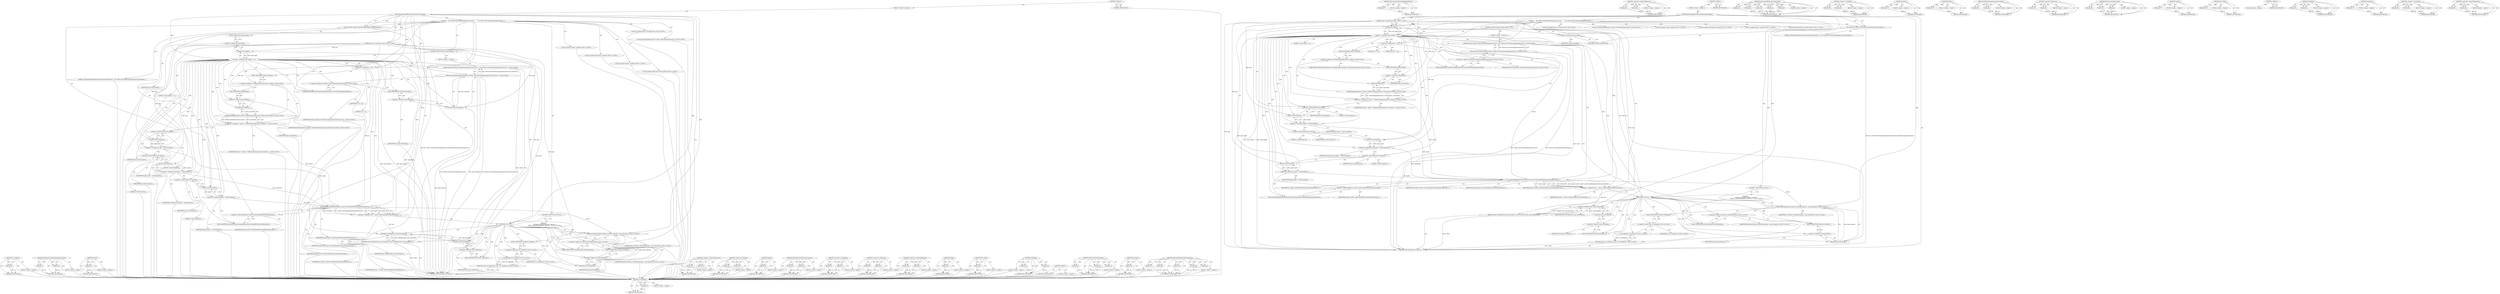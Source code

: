 digraph "getFramebufferAttachmentParameter" {
vulnerable_196 [label=<(METHOD,v8.Undefined)>];
vulnerable_197 [label=<(PARAM,p1)>];
vulnerable_198 [label=<(BLOCK,&lt;empty&gt;,&lt;empty&gt;)>];
vulnerable_199 [label=<(METHOD_RETURN,ANY)>];
vulnerable_146 [label=<(METHOD,V8Proxy.throwNotEnoughArgumentsError)>];
vulnerable_147 [label=<(PARAM,p1)>];
vulnerable_148 [label=<(BLOCK,&lt;empty&gt;,&lt;empty&gt;)>];
vulnerable_149 [label=<(METHOD_RETURN,ANY)>];
vulnerable_168 [label=<(METHOD,&lt;operator&gt;.indirectIndexAccess)>];
vulnerable_169 [label=<(PARAM,p1)>];
vulnerable_170 [label=<(PARAM,p2)>];
vulnerable_171 [label=<(BLOCK,&lt;empty&gt;,&lt;empty&gt;)>];
vulnerable_172 [label=<(METHOD_RETURN,ANY)>];
vulnerable_6 [label=<(METHOD,&lt;global&gt;)<SUB>1</SUB>>];
vulnerable_7 [label=<(BLOCK,&lt;empty&gt;,&lt;empty&gt;)<SUB>1</SUB>>];
vulnerable_8 [label=<(METHOD,getFramebufferAttachmentParameterCallback)<SUB>1</SUB>>];
vulnerable_9 [label="<(PARAM,const v8::Arguments&amp; args)<SUB>1</SUB>>"];
vulnerable_10 [label=<(BLOCK,{
     INC_STATS(&quot;DOM.WebGLRenderingContext.get...,{
     INC_STATS(&quot;DOM.WebGLRenderingContext.get...)<SUB>2</SUB>>];
vulnerable_11 [label=<(INC_STATS,INC_STATS(&quot;DOM.WebGLRenderingContext.getFramebu...)<SUB>3</SUB>>];
vulnerable_12 [label=<(LITERAL,&quot;DOM.WebGLRenderingContext.getFramebufferAttach...,INC_STATS(&quot;DOM.WebGLRenderingContext.getFramebu...)<SUB>3</SUB>>];
vulnerable_13 [label=<(CONTROL_STRUCTURE,IF,if (args.Length() != 3))<SUB>5</SUB>>];
vulnerable_14 [label=<(&lt;operator&gt;.notEquals,args.Length() != 3)<SUB>5</SUB>>];
vulnerable_15 [label=<(Length,args.Length())<SUB>5</SUB>>];
vulnerable_16 [label=<(&lt;operator&gt;.fieldAccess,args.Length)<SUB>5</SUB>>];
vulnerable_17 [label=<(IDENTIFIER,args,args.Length())<SUB>5</SUB>>];
vulnerable_18 [label=<(FIELD_IDENTIFIER,Length,Length)<SUB>5</SUB>>];
vulnerable_19 [label=<(LITERAL,3,args.Length() != 3)<SUB>5</SUB>>];
vulnerable_20 [label=<(BLOCK,&lt;empty&gt;,&lt;empty&gt;)<SUB>6</SUB>>];
vulnerable_21 [label="<(RETURN,return V8Proxy::throwNotEnoughArgumentsError();,return V8Proxy::throwNotEnoughArgumentsError();)<SUB>6</SUB>>"];
vulnerable_22 [label="<(V8Proxy.throwNotEnoughArgumentsError,V8Proxy::throwNotEnoughArgumentsError())<SUB>6</SUB>>"];
vulnerable_23 [label="<(&lt;operator&gt;.fieldAccess,V8Proxy::throwNotEnoughArgumentsError)<SUB>6</SUB>>"];
vulnerable_24 [label="<(IDENTIFIER,V8Proxy,V8Proxy::throwNotEnoughArgumentsError())<SUB>6</SUB>>"];
vulnerable_25 [label=<(FIELD_IDENTIFIER,throwNotEnoughArgumentsError,throwNotEnoughArgumentsError)<SUB>6</SUB>>];
vulnerable_26 [label="<(LOCAL,ExceptionCode ec: ExceptionCode)<SUB>8</SUB>>"];
vulnerable_27 [label=<(&lt;operator&gt;.assignment,ec = 0)<SUB>8</SUB>>];
vulnerable_28 [label=<(IDENTIFIER,ec,ec = 0)<SUB>8</SUB>>];
vulnerable_29 [label=<(LITERAL,0,ec = 0)<SUB>8</SUB>>];
vulnerable_30 [label="<(LOCAL,WebGLRenderingContext* context: WebGLRenderingContext*)<SUB>9</SUB>>"];
vulnerable_31 [label="<(&lt;operator&gt;.assignment,* context = V8WebGLRenderingContext::toNative(a...)<SUB>9</SUB>>"];
vulnerable_32 [label="<(IDENTIFIER,context,* context = V8WebGLRenderingContext::toNative(a...)<SUB>9</SUB>>"];
vulnerable_33 [label="<(V8WebGLRenderingContext.toNative,V8WebGLRenderingContext::toNative(args.Holder()))<SUB>9</SUB>>"];
vulnerable_34 [label="<(&lt;operator&gt;.fieldAccess,V8WebGLRenderingContext::toNative)<SUB>9</SUB>>"];
vulnerable_35 [label="<(IDENTIFIER,V8WebGLRenderingContext,V8WebGLRenderingContext::toNative(args.Holder()))<SUB>9</SUB>>"];
vulnerable_36 [label=<(FIELD_IDENTIFIER,toNative,toNative)<SUB>9</SUB>>];
vulnerable_37 [label=<(Holder,args.Holder())<SUB>9</SUB>>];
vulnerable_38 [label=<(&lt;operator&gt;.fieldAccess,args.Holder)<SUB>9</SUB>>];
vulnerable_39 [label=<(IDENTIFIER,args,args.Holder())<SUB>9</SUB>>];
vulnerable_40 [label=<(FIELD_IDENTIFIER,Holder,Holder)<SUB>9</SUB>>];
vulnerable_41 [label="<(LOCAL,unsigned target: unsigned)<SUB>10</SUB>>"];
vulnerable_42 [label=<(&lt;operator&gt;.assignment,target = toInt32(args[0]))<SUB>10</SUB>>];
vulnerable_43 [label=<(IDENTIFIER,target,target = toInt32(args[0]))<SUB>10</SUB>>];
vulnerable_44 [label=<(toInt32,toInt32(args[0]))<SUB>10</SUB>>];
vulnerable_45 [label=<(&lt;operator&gt;.indirectIndexAccess,args[0])<SUB>10</SUB>>];
vulnerable_46 [label=<(IDENTIFIER,args,toInt32(args[0]))<SUB>10</SUB>>];
vulnerable_47 [label=<(LITERAL,0,toInt32(args[0]))<SUB>10</SUB>>];
vulnerable_48 [label="<(LOCAL,unsigned attachment: unsigned)<SUB>11</SUB>>"];
vulnerable_49 [label=<(&lt;operator&gt;.assignment,attachment = toInt32(args[1]))<SUB>11</SUB>>];
vulnerable_50 [label=<(IDENTIFIER,attachment,attachment = toInt32(args[1]))<SUB>11</SUB>>];
vulnerable_51 [label=<(toInt32,toInt32(args[1]))<SUB>11</SUB>>];
vulnerable_52 [label=<(&lt;operator&gt;.indirectIndexAccess,args[1])<SUB>11</SUB>>];
vulnerable_53 [label=<(IDENTIFIER,args,toInt32(args[1]))<SUB>11</SUB>>];
vulnerable_54 [label=<(LITERAL,1,toInt32(args[1]))<SUB>11</SUB>>];
vulnerable_55 [label="<(LOCAL,unsigned pname: unsigned)<SUB>12</SUB>>"];
vulnerable_56 [label=<(&lt;operator&gt;.assignment,pname = toInt32(args[2]))<SUB>12</SUB>>];
vulnerable_57 [label=<(IDENTIFIER,pname,pname = toInt32(args[2]))<SUB>12</SUB>>];
vulnerable_58 [label=<(toInt32,toInt32(args[2]))<SUB>12</SUB>>];
vulnerable_59 [label=<(&lt;operator&gt;.indirectIndexAccess,args[2])<SUB>12</SUB>>];
vulnerable_60 [label=<(IDENTIFIER,args,toInt32(args[2]))<SUB>12</SUB>>];
vulnerable_61 [label=<(LITERAL,2,toInt32(args[2]))<SUB>12</SUB>>];
vulnerable_62 [label="<(LOCAL,WebGLGetInfo info: WebGLGetInfo)<SUB>13</SUB>>"];
vulnerable_63 [label=<(&lt;operator&gt;.assignment,info = context-&gt;getFramebufferAttachmentParamet...)<SUB>13</SUB>>];
vulnerable_64 [label=<(IDENTIFIER,info,info = context-&gt;getFramebufferAttachmentParamet...)<SUB>13</SUB>>];
vulnerable_65 [label=<(getFramebufferAttachmentParameter,context-&gt;getFramebufferAttachmentParameter(targ...)<SUB>13</SUB>>];
vulnerable_66 [label=<(&lt;operator&gt;.indirectFieldAccess,context-&gt;getFramebufferAttachmentParameter)<SUB>13</SUB>>];
vulnerable_67 [label=<(IDENTIFIER,context,context-&gt;getFramebufferAttachmentParameter(targ...)<SUB>13</SUB>>];
vulnerable_68 [label=<(FIELD_IDENTIFIER,getFramebufferAttachmentParameter,getFramebufferAttachmentParameter)<SUB>13</SUB>>];
vulnerable_69 [label=<(IDENTIFIER,target,context-&gt;getFramebufferAttachmentParameter(targ...)<SUB>13</SUB>>];
vulnerable_70 [label=<(IDENTIFIER,attachment,context-&gt;getFramebufferAttachmentParameter(targ...)<SUB>13</SUB>>];
vulnerable_71 [label=<(IDENTIFIER,pname,context-&gt;getFramebufferAttachmentParameter(targ...)<SUB>13</SUB>>];
vulnerable_72 [label=<(IDENTIFIER,ec,context-&gt;getFramebufferAttachmentParameter(targ...)<SUB>13</SUB>>];
vulnerable_73 [label=<(CONTROL_STRUCTURE,IF,if (ec))<SUB>14</SUB>>];
vulnerable_74 [label=<(IDENTIFIER,ec,if (ec))<SUB>14</SUB>>];
vulnerable_75 [label="<(BLOCK,{
        V8Proxy::setDOMException(ec, args.Get...,{
        V8Proxy::setDOMException(ec, args.Get...)<SUB>14</SUB>>"];
vulnerable_76 [label="<(V8Proxy.setDOMException,V8Proxy::setDOMException(ec, args.GetIsolate()))<SUB>15</SUB>>"];
vulnerable_77 [label="<(&lt;operator&gt;.fieldAccess,V8Proxy::setDOMException)<SUB>15</SUB>>"];
vulnerable_78 [label="<(IDENTIFIER,V8Proxy,V8Proxy::setDOMException(ec, args.GetIsolate()))<SUB>15</SUB>>"];
vulnerable_79 [label=<(FIELD_IDENTIFIER,setDOMException,setDOMException)<SUB>15</SUB>>];
vulnerable_80 [label="<(IDENTIFIER,ec,V8Proxy::setDOMException(ec, args.GetIsolate()))<SUB>15</SUB>>"];
vulnerable_81 [label=<(GetIsolate,args.GetIsolate())<SUB>15</SUB>>];
vulnerable_82 [label=<(&lt;operator&gt;.fieldAccess,args.GetIsolate)<SUB>15</SUB>>];
vulnerable_83 [label=<(IDENTIFIER,args,args.GetIsolate())<SUB>15</SUB>>];
vulnerable_84 [label=<(FIELD_IDENTIFIER,GetIsolate,GetIsolate)<SUB>15</SUB>>];
vulnerable_85 [label="<(RETURN,return v8::Undefined();,return v8::Undefined();)<SUB>16</SUB>>"];
vulnerable_86 [label="<(v8.Undefined,v8::Undefined())<SUB>16</SUB>>"];
vulnerable_87 [label="<(&lt;operator&gt;.fieldAccess,v8::Undefined)<SUB>16</SUB>>"];
vulnerable_88 [label="<(IDENTIFIER,v8,v8::Undefined())<SUB>16</SUB>>"];
vulnerable_89 [label=<(FIELD_IDENTIFIER,Undefined,Undefined)<SUB>16</SUB>>];
vulnerable_90 [label=<(RETURN,return toV8Object(info, args.GetIsolate());,return toV8Object(info, args.GetIsolate());)<SUB>18</SUB>>];
vulnerable_91 [label=<(toV8Object,toV8Object(info, args.GetIsolate()))<SUB>18</SUB>>];
vulnerable_92 [label=<(IDENTIFIER,info,toV8Object(info, args.GetIsolate()))<SUB>18</SUB>>];
vulnerable_93 [label=<(GetIsolate,args.GetIsolate())<SUB>18</SUB>>];
vulnerable_94 [label=<(&lt;operator&gt;.fieldAccess,args.GetIsolate)<SUB>18</SUB>>];
vulnerable_95 [label=<(IDENTIFIER,args,args.GetIsolate())<SUB>18</SUB>>];
vulnerable_96 [label=<(FIELD_IDENTIFIER,GetIsolate,GetIsolate)<SUB>18</SUB>>];
vulnerable_97 [label=<(METHOD_RETURN,Handle&lt;v8.Value&gt;)<SUB>1</SUB>>];
vulnerable_99 [label=<(METHOD_RETURN,ANY)<SUB>1</SUB>>];
vulnerable_173 [label=<(METHOD,getFramebufferAttachmentParameter)>];
vulnerable_174 [label=<(PARAM,p1)>];
vulnerable_175 [label=<(PARAM,p2)>];
vulnerable_176 [label=<(PARAM,p3)>];
vulnerable_177 [label=<(PARAM,p4)>];
vulnerable_178 [label=<(PARAM,p5)>];
vulnerable_179 [label=<(BLOCK,&lt;empty&gt;,&lt;empty&gt;)>];
vulnerable_180 [label=<(METHOD_RETURN,ANY)>];
vulnerable_132 [label=<(METHOD,&lt;operator&gt;.notEquals)>];
vulnerable_133 [label=<(PARAM,p1)>];
vulnerable_134 [label=<(PARAM,p2)>];
vulnerable_135 [label=<(BLOCK,&lt;empty&gt;,&lt;empty&gt;)>];
vulnerable_136 [label=<(METHOD_RETURN,ANY)>];
vulnerable_164 [label=<(METHOD,toInt32)>];
vulnerable_165 [label=<(PARAM,p1)>];
vulnerable_166 [label=<(BLOCK,&lt;empty&gt;,&lt;empty&gt;)>];
vulnerable_167 [label=<(METHOD_RETURN,ANY)>];
vulnerable_160 [label=<(METHOD,Holder)>];
vulnerable_161 [label=<(PARAM,p1)>];
vulnerable_162 [label=<(BLOCK,&lt;empty&gt;,&lt;empty&gt;)>];
vulnerable_163 [label=<(METHOD_RETURN,ANY)>];
vulnerable_155 [label=<(METHOD,V8WebGLRenderingContext.toNative)>];
vulnerable_156 [label=<(PARAM,p1)>];
vulnerable_157 [label=<(PARAM,p2)>];
vulnerable_158 [label=<(BLOCK,&lt;empty&gt;,&lt;empty&gt;)>];
vulnerable_159 [label=<(METHOD_RETURN,ANY)>];
vulnerable_141 [label=<(METHOD,&lt;operator&gt;.fieldAccess)>];
vulnerable_142 [label=<(PARAM,p1)>];
vulnerable_143 [label=<(PARAM,p2)>];
vulnerable_144 [label=<(BLOCK,&lt;empty&gt;,&lt;empty&gt;)>];
vulnerable_145 [label=<(METHOD_RETURN,ANY)>];
vulnerable_186 [label=<(METHOD,V8Proxy.setDOMException)>];
vulnerable_187 [label=<(PARAM,p1)>];
vulnerable_188 [label=<(PARAM,p2)>];
vulnerable_189 [label=<(PARAM,p3)>];
vulnerable_190 [label=<(BLOCK,&lt;empty&gt;,&lt;empty&gt;)>];
vulnerable_191 [label=<(METHOD_RETURN,ANY)>];
vulnerable_137 [label=<(METHOD,Length)>];
vulnerable_138 [label=<(PARAM,p1)>];
vulnerable_139 [label=<(BLOCK,&lt;empty&gt;,&lt;empty&gt;)>];
vulnerable_140 [label=<(METHOD_RETURN,ANY)>];
vulnerable_128 [label=<(METHOD,INC_STATS)>];
vulnerable_129 [label=<(PARAM,p1)>];
vulnerable_130 [label=<(BLOCK,&lt;empty&gt;,&lt;empty&gt;)>];
vulnerable_131 [label=<(METHOD_RETURN,ANY)>];
vulnerable_122 [label=<(METHOD,&lt;global&gt;)<SUB>1</SUB>>];
vulnerable_123 [label=<(BLOCK,&lt;empty&gt;,&lt;empty&gt;)>];
vulnerable_124 [label=<(METHOD_RETURN,ANY)>];
vulnerable_200 [label=<(METHOD,toV8Object)>];
vulnerable_201 [label=<(PARAM,p1)>];
vulnerable_202 [label=<(PARAM,p2)>];
vulnerable_203 [label=<(BLOCK,&lt;empty&gt;,&lt;empty&gt;)>];
vulnerable_204 [label=<(METHOD_RETURN,ANY)>];
vulnerable_192 [label=<(METHOD,GetIsolate)>];
vulnerable_193 [label=<(PARAM,p1)>];
vulnerable_194 [label=<(BLOCK,&lt;empty&gt;,&lt;empty&gt;)>];
vulnerable_195 [label=<(METHOD_RETURN,ANY)>];
vulnerable_150 [label=<(METHOD,&lt;operator&gt;.assignment)>];
vulnerable_151 [label=<(PARAM,p1)>];
vulnerable_152 [label=<(PARAM,p2)>];
vulnerable_153 [label=<(BLOCK,&lt;empty&gt;,&lt;empty&gt;)>];
vulnerable_154 [label=<(METHOD_RETURN,ANY)>];
vulnerable_181 [label=<(METHOD,&lt;operator&gt;.indirectFieldAccess)>];
vulnerable_182 [label=<(PARAM,p1)>];
vulnerable_183 [label=<(PARAM,p2)>];
vulnerable_184 [label=<(BLOCK,&lt;empty&gt;,&lt;empty&gt;)>];
vulnerable_185 [label=<(METHOD_RETURN,ANY)>];
fixed_201 [label=<(METHOD,v8.Undefined)>];
fixed_202 [label=<(PARAM,p1)>];
fixed_203 [label=<(BLOCK,&lt;empty&gt;,&lt;empty&gt;)>];
fixed_204 [label=<(METHOD_RETURN,ANY)>];
fixed_150 [label=<(METHOD,V8Proxy.throwNotEnoughArgumentsError)>];
fixed_151 [label=<(PARAM,p1)>];
fixed_152 [label=<(PARAM,p2)>];
fixed_153 [label=<(BLOCK,&lt;empty&gt;,&lt;empty&gt;)>];
fixed_154 [label=<(METHOD_RETURN,ANY)>];
fixed_173 [label=<(METHOD,toInt32)>];
fixed_174 [label=<(PARAM,p1)>];
fixed_175 [label=<(BLOCK,&lt;empty&gt;,&lt;empty&gt;)>];
fixed_176 [label=<(METHOD_RETURN,ANY)>];
fixed_6 [label=<(METHOD,&lt;global&gt;)<SUB>1</SUB>>];
fixed_7 [label=<(BLOCK,&lt;empty&gt;,&lt;empty&gt;)<SUB>1</SUB>>];
fixed_8 [label=<(METHOD,getFramebufferAttachmentParameterCallback)<SUB>1</SUB>>];
fixed_9 [label="<(PARAM,const v8::Arguments&amp; args)<SUB>1</SUB>>"];
fixed_10 [label=<(BLOCK,{
     INC_STATS(&quot;DOM.WebGLRenderingContext.get...,{
     INC_STATS(&quot;DOM.WebGLRenderingContext.get...)<SUB>2</SUB>>];
fixed_11 [label=<(INC_STATS,INC_STATS(&quot;DOM.WebGLRenderingContext.getFramebu...)<SUB>3</SUB>>];
fixed_12 [label=<(LITERAL,&quot;DOM.WebGLRenderingContext.getFramebufferAttach...,INC_STATS(&quot;DOM.WebGLRenderingContext.getFramebu...)<SUB>3</SUB>>];
fixed_13 [label=<(CONTROL_STRUCTURE,IF,if (args.Length() != 3))<SUB>5</SUB>>];
fixed_14 [label=<(&lt;operator&gt;.notEquals,args.Length() != 3)<SUB>5</SUB>>];
fixed_15 [label=<(Length,args.Length())<SUB>5</SUB>>];
fixed_16 [label=<(&lt;operator&gt;.fieldAccess,args.Length)<SUB>5</SUB>>];
fixed_17 [label=<(IDENTIFIER,args,args.Length())<SUB>5</SUB>>];
fixed_18 [label=<(FIELD_IDENTIFIER,Length,Length)<SUB>5</SUB>>];
fixed_19 [label=<(LITERAL,3,args.Length() != 3)<SUB>5</SUB>>];
fixed_20 [label=<(BLOCK,&lt;empty&gt;,&lt;empty&gt;)<SUB>6</SUB>>];
fixed_21 [label="<(RETURN,return V8Proxy::throwNotEnoughArgumentsError(ar...,return V8Proxy::throwNotEnoughArgumentsError(ar...)<SUB>6</SUB>>"];
fixed_22 [label="<(V8Proxy.throwNotEnoughArgumentsError,V8Proxy::throwNotEnoughArgumentsError(args.GetI...)<SUB>6</SUB>>"];
fixed_23 [label="<(&lt;operator&gt;.fieldAccess,V8Proxy::throwNotEnoughArgumentsError)<SUB>6</SUB>>"];
fixed_24 [label="<(IDENTIFIER,V8Proxy,V8Proxy::throwNotEnoughArgumentsError(args.GetI...)<SUB>6</SUB>>"];
fixed_25 [label=<(FIELD_IDENTIFIER,throwNotEnoughArgumentsError,throwNotEnoughArgumentsError)<SUB>6</SUB>>];
fixed_26 [label=<(GetIsolate,args.GetIsolate())<SUB>6</SUB>>];
fixed_27 [label=<(&lt;operator&gt;.fieldAccess,args.GetIsolate)<SUB>6</SUB>>];
fixed_28 [label=<(IDENTIFIER,args,args.GetIsolate())<SUB>6</SUB>>];
fixed_29 [label=<(FIELD_IDENTIFIER,GetIsolate,GetIsolate)<SUB>6</SUB>>];
fixed_30 [label="<(LOCAL,ExceptionCode ec: ExceptionCode)<SUB>8</SUB>>"];
fixed_31 [label=<(&lt;operator&gt;.assignment,ec = 0)<SUB>8</SUB>>];
fixed_32 [label=<(IDENTIFIER,ec,ec = 0)<SUB>8</SUB>>];
fixed_33 [label=<(LITERAL,0,ec = 0)<SUB>8</SUB>>];
fixed_34 [label="<(LOCAL,WebGLRenderingContext* context: WebGLRenderingContext*)<SUB>9</SUB>>"];
fixed_35 [label="<(&lt;operator&gt;.assignment,* context = V8WebGLRenderingContext::toNative(a...)<SUB>9</SUB>>"];
fixed_36 [label="<(IDENTIFIER,context,* context = V8WebGLRenderingContext::toNative(a...)<SUB>9</SUB>>"];
fixed_37 [label="<(V8WebGLRenderingContext.toNative,V8WebGLRenderingContext::toNative(args.Holder()))<SUB>9</SUB>>"];
fixed_38 [label="<(&lt;operator&gt;.fieldAccess,V8WebGLRenderingContext::toNative)<SUB>9</SUB>>"];
fixed_39 [label="<(IDENTIFIER,V8WebGLRenderingContext,V8WebGLRenderingContext::toNative(args.Holder()))<SUB>9</SUB>>"];
fixed_40 [label=<(FIELD_IDENTIFIER,toNative,toNative)<SUB>9</SUB>>];
fixed_41 [label=<(Holder,args.Holder())<SUB>9</SUB>>];
fixed_42 [label=<(&lt;operator&gt;.fieldAccess,args.Holder)<SUB>9</SUB>>];
fixed_43 [label=<(IDENTIFIER,args,args.Holder())<SUB>9</SUB>>];
fixed_44 [label=<(FIELD_IDENTIFIER,Holder,Holder)<SUB>9</SUB>>];
fixed_45 [label="<(LOCAL,unsigned target: unsigned)<SUB>10</SUB>>"];
fixed_46 [label=<(&lt;operator&gt;.assignment,target = toInt32(args[0]))<SUB>10</SUB>>];
fixed_47 [label=<(IDENTIFIER,target,target = toInt32(args[0]))<SUB>10</SUB>>];
fixed_48 [label=<(toInt32,toInt32(args[0]))<SUB>10</SUB>>];
fixed_49 [label=<(&lt;operator&gt;.indirectIndexAccess,args[0])<SUB>10</SUB>>];
fixed_50 [label=<(IDENTIFIER,args,toInt32(args[0]))<SUB>10</SUB>>];
fixed_51 [label=<(LITERAL,0,toInt32(args[0]))<SUB>10</SUB>>];
fixed_52 [label="<(LOCAL,unsigned attachment: unsigned)<SUB>11</SUB>>"];
fixed_53 [label=<(&lt;operator&gt;.assignment,attachment = toInt32(args[1]))<SUB>11</SUB>>];
fixed_54 [label=<(IDENTIFIER,attachment,attachment = toInt32(args[1]))<SUB>11</SUB>>];
fixed_55 [label=<(toInt32,toInt32(args[1]))<SUB>11</SUB>>];
fixed_56 [label=<(&lt;operator&gt;.indirectIndexAccess,args[1])<SUB>11</SUB>>];
fixed_57 [label=<(IDENTIFIER,args,toInt32(args[1]))<SUB>11</SUB>>];
fixed_58 [label=<(LITERAL,1,toInt32(args[1]))<SUB>11</SUB>>];
fixed_59 [label="<(LOCAL,unsigned pname: unsigned)<SUB>12</SUB>>"];
fixed_60 [label=<(&lt;operator&gt;.assignment,pname = toInt32(args[2]))<SUB>12</SUB>>];
fixed_61 [label=<(IDENTIFIER,pname,pname = toInt32(args[2]))<SUB>12</SUB>>];
fixed_62 [label=<(toInt32,toInt32(args[2]))<SUB>12</SUB>>];
fixed_63 [label=<(&lt;operator&gt;.indirectIndexAccess,args[2])<SUB>12</SUB>>];
fixed_64 [label=<(IDENTIFIER,args,toInt32(args[2]))<SUB>12</SUB>>];
fixed_65 [label=<(LITERAL,2,toInt32(args[2]))<SUB>12</SUB>>];
fixed_66 [label="<(LOCAL,WebGLGetInfo info: WebGLGetInfo)<SUB>13</SUB>>"];
fixed_67 [label=<(&lt;operator&gt;.assignment,info = context-&gt;getFramebufferAttachmentParamet...)<SUB>13</SUB>>];
fixed_68 [label=<(IDENTIFIER,info,info = context-&gt;getFramebufferAttachmentParamet...)<SUB>13</SUB>>];
fixed_69 [label=<(getFramebufferAttachmentParameter,context-&gt;getFramebufferAttachmentParameter(targ...)<SUB>13</SUB>>];
fixed_70 [label=<(&lt;operator&gt;.indirectFieldAccess,context-&gt;getFramebufferAttachmentParameter)<SUB>13</SUB>>];
fixed_71 [label=<(IDENTIFIER,context,context-&gt;getFramebufferAttachmentParameter(targ...)<SUB>13</SUB>>];
fixed_72 [label=<(FIELD_IDENTIFIER,getFramebufferAttachmentParameter,getFramebufferAttachmentParameter)<SUB>13</SUB>>];
fixed_73 [label=<(IDENTIFIER,target,context-&gt;getFramebufferAttachmentParameter(targ...)<SUB>13</SUB>>];
fixed_74 [label=<(IDENTIFIER,attachment,context-&gt;getFramebufferAttachmentParameter(targ...)<SUB>13</SUB>>];
fixed_75 [label=<(IDENTIFIER,pname,context-&gt;getFramebufferAttachmentParameter(targ...)<SUB>13</SUB>>];
fixed_76 [label=<(IDENTIFIER,ec,context-&gt;getFramebufferAttachmentParameter(targ...)<SUB>13</SUB>>];
fixed_77 [label=<(CONTROL_STRUCTURE,IF,if (ec))<SUB>14</SUB>>];
fixed_78 [label=<(IDENTIFIER,ec,if (ec))<SUB>14</SUB>>];
fixed_79 [label="<(BLOCK,{
        V8Proxy::setDOMException(ec, args.Get...,{
        V8Proxy::setDOMException(ec, args.Get...)<SUB>14</SUB>>"];
fixed_80 [label="<(V8Proxy.setDOMException,V8Proxy::setDOMException(ec, args.GetIsolate()))<SUB>15</SUB>>"];
fixed_81 [label="<(&lt;operator&gt;.fieldAccess,V8Proxy::setDOMException)<SUB>15</SUB>>"];
fixed_82 [label="<(IDENTIFIER,V8Proxy,V8Proxy::setDOMException(ec, args.GetIsolate()))<SUB>15</SUB>>"];
fixed_83 [label=<(FIELD_IDENTIFIER,setDOMException,setDOMException)<SUB>15</SUB>>];
fixed_84 [label="<(IDENTIFIER,ec,V8Proxy::setDOMException(ec, args.GetIsolate()))<SUB>15</SUB>>"];
fixed_85 [label=<(GetIsolate,args.GetIsolate())<SUB>15</SUB>>];
fixed_86 [label=<(&lt;operator&gt;.fieldAccess,args.GetIsolate)<SUB>15</SUB>>];
fixed_87 [label=<(IDENTIFIER,args,args.GetIsolate())<SUB>15</SUB>>];
fixed_88 [label=<(FIELD_IDENTIFIER,GetIsolate,GetIsolate)<SUB>15</SUB>>];
fixed_89 [label="<(RETURN,return v8::Undefined();,return v8::Undefined();)<SUB>16</SUB>>"];
fixed_90 [label="<(v8.Undefined,v8::Undefined())<SUB>16</SUB>>"];
fixed_91 [label="<(&lt;operator&gt;.fieldAccess,v8::Undefined)<SUB>16</SUB>>"];
fixed_92 [label="<(IDENTIFIER,v8,v8::Undefined())<SUB>16</SUB>>"];
fixed_93 [label=<(FIELD_IDENTIFIER,Undefined,Undefined)<SUB>16</SUB>>];
fixed_94 [label=<(RETURN,return toV8Object(info, args.GetIsolate());,return toV8Object(info, args.GetIsolate());)<SUB>18</SUB>>];
fixed_95 [label=<(toV8Object,toV8Object(info, args.GetIsolate()))<SUB>18</SUB>>];
fixed_96 [label=<(IDENTIFIER,info,toV8Object(info, args.GetIsolate()))<SUB>18</SUB>>];
fixed_97 [label=<(GetIsolate,args.GetIsolate())<SUB>18</SUB>>];
fixed_98 [label=<(&lt;operator&gt;.fieldAccess,args.GetIsolate)<SUB>18</SUB>>];
fixed_99 [label=<(IDENTIFIER,args,args.GetIsolate())<SUB>18</SUB>>];
fixed_100 [label=<(FIELD_IDENTIFIER,GetIsolate,GetIsolate)<SUB>18</SUB>>];
fixed_101 [label=<(METHOD_RETURN,Handle&lt;v8.Value&gt;)<SUB>1</SUB>>];
fixed_103 [label=<(METHOD_RETURN,ANY)<SUB>1</SUB>>];
fixed_177 [label=<(METHOD,&lt;operator&gt;.indirectIndexAccess)>];
fixed_178 [label=<(PARAM,p1)>];
fixed_179 [label=<(PARAM,p2)>];
fixed_180 [label=<(BLOCK,&lt;empty&gt;,&lt;empty&gt;)>];
fixed_181 [label=<(METHOD_RETURN,ANY)>];
fixed_136 [label=<(METHOD,&lt;operator&gt;.notEquals)>];
fixed_137 [label=<(PARAM,p1)>];
fixed_138 [label=<(PARAM,p2)>];
fixed_139 [label=<(BLOCK,&lt;empty&gt;,&lt;empty&gt;)>];
fixed_140 [label=<(METHOD_RETURN,ANY)>];
fixed_169 [label=<(METHOD,Holder)>];
fixed_170 [label=<(PARAM,p1)>];
fixed_171 [label=<(BLOCK,&lt;empty&gt;,&lt;empty&gt;)>];
fixed_172 [label=<(METHOD_RETURN,ANY)>];
fixed_164 [label=<(METHOD,V8WebGLRenderingContext.toNative)>];
fixed_165 [label=<(PARAM,p1)>];
fixed_166 [label=<(PARAM,p2)>];
fixed_167 [label=<(BLOCK,&lt;empty&gt;,&lt;empty&gt;)>];
fixed_168 [label=<(METHOD_RETURN,ANY)>];
fixed_159 [label=<(METHOD,&lt;operator&gt;.assignment)>];
fixed_160 [label=<(PARAM,p1)>];
fixed_161 [label=<(PARAM,p2)>];
fixed_162 [label=<(BLOCK,&lt;empty&gt;,&lt;empty&gt;)>];
fixed_163 [label=<(METHOD_RETURN,ANY)>];
fixed_145 [label=<(METHOD,&lt;operator&gt;.fieldAccess)>];
fixed_146 [label=<(PARAM,p1)>];
fixed_147 [label=<(PARAM,p2)>];
fixed_148 [label=<(BLOCK,&lt;empty&gt;,&lt;empty&gt;)>];
fixed_149 [label=<(METHOD_RETURN,ANY)>];
fixed_190 [label=<(METHOD,&lt;operator&gt;.indirectFieldAccess)>];
fixed_191 [label=<(PARAM,p1)>];
fixed_192 [label=<(PARAM,p2)>];
fixed_193 [label=<(BLOCK,&lt;empty&gt;,&lt;empty&gt;)>];
fixed_194 [label=<(METHOD_RETURN,ANY)>];
fixed_141 [label=<(METHOD,Length)>];
fixed_142 [label=<(PARAM,p1)>];
fixed_143 [label=<(BLOCK,&lt;empty&gt;,&lt;empty&gt;)>];
fixed_144 [label=<(METHOD_RETURN,ANY)>];
fixed_132 [label=<(METHOD,INC_STATS)>];
fixed_133 [label=<(PARAM,p1)>];
fixed_134 [label=<(BLOCK,&lt;empty&gt;,&lt;empty&gt;)>];
fixed_135 [label=<(METHOD_RETURN,ANY)>];
fixed_126 [label=<(METHOD,&lt;global&gt;)<SUB>1</SUB>>];
fixed_127 [label=<(BLOCK,&lt;empty&gt;,&lt;empty&gt;)>];
fixed_128 [label=<(METHOD_RETURN,ANY)>];
fixed_205 [label=<(METHOD,toV8Object)>];
fixed_206 [label=<(PARAM,p1)>];
fixed_207 [label=<(PARAM,p2)>];
fixed_208 [label=<(BLOCK,&lt;empty&gt;,&lt;empty&gt;)>];
fixed_209 [label=<(METHOD_RETURN,ANY)>];
fixed_195 [label=<(METHOD,V8Proxy.setDOMException)>];
fixed_196 [label=<(PARAM,p1)>];
fixed_197 [label=<(PARAM,p2)>];
fixed_198 [label=<(PARAM,p3)>];
fixed_199 [label=<(BLOCK,&lt;empty&gt;,&lt;empty&gt;)>];
fixed_200 [label=<(METHOD_RETURN,ANY)>];
fixed_155 [label=<(METHOD,GetIsolate)>];
fixed_156 [label=<(PARAM,p1)>];
fixed_157 [label=<(BLOCK,&lt;empty&gt;,&lt;empty&gt;)>];
fixed_158 [label=<(METHOD_RETURN,ANY)>];
fixed_182 [label=<(METHOD,getFramebufferAttachmentParameter)>];
fixed_183 [label=<(PARAM,p1)>];
fixed_184 [label=<(PARAM,p2)>];
fixed_185 [label=<(PARAM,p3)>];
fixed_186 [label=<(PARAM,p4)>];
fixed_187 [label=<(PARAM,p5)>];
fixed_188 [label=<(BLOCK,&lt;empty&gt;,&lt;empty&gt;)>];
fixed_189 [label=<(METHOD_RETURN,ANY)>];
vulnerable_196 -> vulnerable_197  [key=0, label="AST: "];
vulnerable_196 -> vulnerable_197  [key=1, label="DDG: "];
vulnerable_196 -> vulnerable_198  [key=0, label="AST: "];
vulnerable_196 -> vulnerable_199  [key=0, label="AST: "];
vulnerable_196 -> vulnerable_199  [key=1, label="CFG: "];
vulnerable_197 -> vulnerable_199  [key=0, label="DDG: p1"];
vulnerable_146 -> vulnerable_147  [key=0, label="AST: "];
vulnerable_146 -> vulnerable_147  [key=1, label="DDG: "];
vulnerable_146 -> vulnerable_148  [key=0, label="AST: "];
vulnerable_146 -> vulnerable_149  [key=0, label="AST: "];
vulnerable_146 -> vulnerable_149  [key=1, label="CFG: "];
vulnerable_147 -> vulnerable_149  [key=0, label="DDG: p1"];
vulnerable_168 -> vulnerable_169  [key=0, label="AST: "];
vulnerable_168 -> vulnerable_169  [key=1, label="DDG: "];
vulnerable_168 -> vulnerable_171  [key=0, label="AST: "];
vulnerable_168 -> vulnerable_170  [key=0, label="AST: "];
vulnerable_168 -> vulnerable_170  [key=1, label="DDG: "];
vulnerable_168 -> vulnerable_172  [key=0, label="AST: "];
vulnerable_168 -> vulnerable_172  [key=1, label="CFG: "];
vulnerable_169 -> vulnerable_172  [key=0, label="DDG: p1"];
vulnerable_170 -> vulnerable_172  [key=0, label="DDG: p2"];
vulnerable_6 -> vulnerable_7  [key=0, label="AST: "];
vulnerable_6 -> vulnerable_99  [key=0, label="AST: "];
vulnerable_6 -> vulnerable_99  [key=1, label="CFG: "];
vulnerable_7 -> vulnerable_8  [key=0, label="AST: "];
vulnerable_8 -> vulnerable_9  [key=0, label="AST: "];
vulnerable_8 -> vulnerable_9  [key=1, label="DDG: "];
vulnerable_8 -> vulnerable_10  [key=0, label="AST: "];
vulnerable_8 -> vulnerable_97  [key=0, label="AST: "];
vulnerable_8 -> vulnerable_11  [key=0, label="CFG: "];
vulnerable_8 -> vulnerable_11  [key=1, label="DDG: "];
vulnerable_8 -> vulnerable_27  [key=0, label="DDG: "];
vulnerable_8 -> vulnerable_74  [key=0, label="DDG: "];
vulnerable_8 -> vulnerable_14  [key=0, label="DDG: "];
vulnerable_8 -> vulnerable_65  [key=0, label="DDG: "];
vulnerable_8 -> vulnerable_91  [key=0, label="DDG: "];
vulnerable_8 -> vulnerable_76  [key=0, label="DDG: "];
vulnerable_9 -> vulnerable_97  [key=0, label="DDG: args"];
vulnerable_9 -> vulnerable_44  [key=0, label="DDG: args"];
vulnerable_9 -> vulnerable_51  [key=0, label="DDG: args"];
vulnerable_9 -> vulnerable_58  [key=0, label="DDG: args"];
vulnerable_9 -> vulnerable_15  [key=0, label="DDG: args"];
vulnerable_9 -> vulnerable_37  [key=0, label="DDG: args"];
vulnerable_9 -> vulnerable_93  [key=0, label="DDG: args"];
vulnerable_9 -> vulnerable_81  [key=0, label="DDG: args"];
vulnerable_10 -> vulnerable_11  [key=0, label="AST: "];
vulnerable_10 -> vulnerable_13  [key=0, label="AST: "];
vulnerable_10 -> vulnerable_26  [key=0, label="AST: "];
vulnerable_10 -> vulnerable_27  [key=0, label="AST: "];
vulnerable_10 -> vulnerable_30  [key=0, label="AST: "];
vulnerable_10 -> vulnerable_31  [key=0, label="AST: "];
vulnerable_10 -> vulnerable_41  [key=0, label="AST: "];
vulnerable_10 -> vulnerable_42  [key=0, label="AST: "];
vulnerable_10 -> vulnerable_48  [key=0, label="AST: "];
vulnerable_10 -> vulnerable_49  [key=0, label="AST: "];
vulnerable_10 -> vulnerable_55  [key=0, label="AST: "];
vulnerable_10 -> vulnerable_56  [key=0, label="AST: "];
vulnerable_10 -> vulnerable_62  [key=0, label="AST: "];
vulnerable_10 -> vulnerable_63  [key=0, label="AST: "];
vulnerable_10 -> vulnerable_73  [key=0, label="AST: "];
vulnerable_10 -> vulnerable_90  [key=0, label="AST: "];
vulnerable_11 -> vulnerable_12  [key=0, label="AST: "];
vulnerable_11 -> vulnerable_18  [key=0, label="CFG: "];
vulnerable_11 -> vulnerable_97  [key=0, label="DDG: INC_STATS(&quot;DOM.WebGLRenderingContext.getFramebufferAttachmentParameter()&quot;)"];
vulnerable_13 -> vulnerable_14  [key=0, label="AST: "];
vulnerable_13 -> vulnerable_20  [key=0, label="AST: "];
vulnerable_14 -> vulnerable_15  [key=0, label="AST: "];
vulnerable_14 -> vulnerable_19  [key=0, label="AST: "];
vulnerable_14 -> vulnerable_25  [key=0, label="CFG: "];
vulnerable_14 -> vulnerable_25  [key=1, label="CDG: "];
vulnerable_14 -> vulnerable_27  [key=0, label="CFG: "];
vulnerable_14 -> vulnerable_27  [key=1, label="CDG: "];
vulnerable_14 -> vulnerable_97  [key=0, label="DDG: args.Length()"];
vulnerable_14 -> vulnerable_97  [key=1, label="DDG: args.Length() != 3"];
vulnerable_14 -> vulnerable_34  [key=0, label="CDG: "];
vulnerable_14 -> vulnerable_21  [key=0, label="CDG: "];
vulnerable_14 -> vulnerable_68  [key=0, label="CDG: "];
vulnerable_14 -> vulnerable_49  [key=0, label="CDG: "];
vulnerable_14 -> vulnerable_42  [key=0, label="CDG: "];
vulnerable_14 -> vulnerable_51  [key=0, label="CDG: "];
vulnerable_14 -> vulnerable_66  [key=0, label="CDG: "];
vulnerable_14 -> vulnerable_52  [key=0, label="CDG: "];
vulnerable_14 -> vulnerable_37  [key=0, label="CDG: "];
vulnerable_14 -> vulnerable_38  [key=0, label="CDG: "];
vulnerable_14 -> vulnerable_56  [key=0, label="CDG: "];
vulnerable_14 -> vulnerable_22  [key=0, label="CDG: "];
vulnerable_14 -> vulnerable_74  [key=0, label="CDG: "];
vulnerable_14 -> vulnerable_45  [key=0, label="CDG: "];
vulnerable_14 -> vulnerable_40  [key=0, label="CDG: "];
vulnerable_14 -> vulnerable_65  [key=0, label="CDG: "];
vulnerable_14 -> vulnerable_59  [key=0, label="CDG: "];
vulnerable_14 -> vulnerable_44  [key=0, label="CDG: "];
vulnerable_14 -> vulnerable_58  [key=0, label="CDG: "];
vulnerable_14 -> vulnerable_33  [key=0, label="CDG: "];
vulnerable_14 -> vulnerable_23  [key=0, label="CDG: "];
vulnerable_14 -> vulnerable_36  [key=0, label="CDG: "];
vulnerable_14 -> vulnerable_63  [key=0, label="CDG: "];
vulnerable_14 -> vulnerable_31  [key=0, label="CDG: "];
vulnerable_15 -> vulnerable_16  [key=0, label="AST: "];
vulnerable_15 -> vulnerable_14  [key=0, label="CFG: "];
vulnerable_15 -> vulnerable_14  [key=1, label="DDG: args.Length"];
vulnerable_15 -> vulnerable_97  [key=0, label="DDG: args.Length"];
vulnerable_16 -> vulnerable_17  [key=0, label="AST: "];
vulnerable_16 -> vulnerable_18  [key=0, label="AST: "];
vulnerable_16 -> vulnerable_15  [key=0, label="CFG: "];
vulnerable_18 -> vulnerable_16  [key=0, label="CFG: "];
vulnerable_20 -> vulnerable_21  [key=0, label="AST: "];
vulnerable_21 -> vulnerable_22  [key=0, label="AST: "];
vulnerable_21 -> vulnerable_97  [key=0, label="CFG: "];
vulnerable_21 -> vulnerable_97  [key=1, label="DDG: &lt;RET&gt;"];
vulnerable_22 -> vulnerable_23  [key=0, label="AST: "];
vulnerable_22 -> vulnerable_21  [key=0, label="CFG: "];
vulnerable_22 -> vulnerable_21  [key=1, label="DDG: V8Proxy::throwNotEnoughArgumentsError()"];
vulnerable_22 -> vulnerable_97  [key=0, label="DDG: V8Proxy::throwNotEnoughArgumentsError"];
vulnerable_22 -> vulnerable_97  [key=1, label="DDG: V8Proxy::throwNotEnoughArgumentsError()"];
vulnerable_23 -> vulnerable_24  [key=0, label="AST: "];
vulnerable_23 -> vulnerable_25  [key=0, label="AST: "];
vulnerable_23 -> vulnerable_22  [key=0, label="CFG: "];
vulnerable_25 -> vulnerable_23  [key=0, label="CFG: "];
vulnerable_27 -> vulnerable_28  [key=0, label="AST: "];
vulnerable_27 -> vulnerable_29  [key=0, label="AST: "];
vulnerable_27 -> vulnerable_36  [key=0, label="CFG: "];
vulnerable_27 -> vulnerable_65  [key=0, label="DDG: ec"];
vulnerable_31 -> vulnerable_32  [key=0, label="AST: "];
vulnerable_31 -> vulnerable_33  [key=0, label="AST: "];
vulnerable_31 -> vulnerable_45  [key=0, label="CFG: "];
vulnerable_31 -> vulnerable_65  [key=0, label="DDG: context"];
vulnerable_33 -> vulnerable_34  [key=0, label="AST: "];
vulnerable_33 -> vulnerable_37  [key=0, label="AST: "];
vulnerable_33 -> vulnerable_31  [key=0, label="CFG: "];
vulnerable_33 -> vulnerable_31  [key=1, label="DDG: V8WebGLRenderingContext::toNative"];
vulnerable_33 -> vulnerable_31  [key=2, label="DDG: args.Holder()"];
vulnerable_34 -> vulnerable_35  [key=0, label="AST: "];
vulnerable_34 -> vulnerable_36  [key=0, label="AST: "];
vulnerable_34 -> vulnerable_40  [key=0, label="CFG: "];
vulnerable_36 -> vulnerable_34  [key=0, label="CFG: "];
vulnerable_37 -> vulnerable_38  [key=0, label="AST: "];
vulnerable_37 -> vulnerable_33  [key=0, label="CFG: "];
vulnerable_37 -> vulnerable_33  [key=1, label="DDG: args.Holder"];
vulnerable_38 -> vulnerable_39  [key=0, label="AST: "];
vulnerable_38 -> vulnerable_40  [key=0, label="AST: "];
vulnerable_38 -> vulnerable_37  [key=0, label="CFG: "];
vulnerable_40 -> vulnerable_38  [key=0, label="CFG: "];
vulnerable_42 -> vulnerable_43  [key=0, label="AST: "];
vulnerable_42 -> vulnerable_44  [key=0, label="AST: "];
vulnerable_42 -> vulnerable_52  [key=0, label="CFG: "];
vulnerable_42 -> vulnerable_65  [key=0, label="DDG: target"];
vulnerable_44 -> vulnerable_45  [key=0, label="AST: "];
vulnerable_44 -> vulnerable_42  [key=0, label="CFG: "];
vulnerable_44 -> vulnerable_42  [key=1, label="DDG: args[0]"];
vulnerable_45 -> vulnerable_46  [key=0, label="AST: "];
vulnerable_45 -> vulnerable_47  [key=0, label="AST: "];
vulnerable_45 -> vulnerable_44  [key=0, label="CFG: "];
vulnerable_49 -> vulnerable_50  [key=0, label="AST: "];
vulnerable_49 -> vulnerable_51  [key=0, label="AST: "];
vulnerable_49 -> vulnerable_59  [key=0, label="CFG: "];
vulnerable_49 -> vulnerable_65  [key=0, label="DDG: attachment"];
vulnerable_51 -> vulnerable_52  [key=0, label="AST: "];
vulnerable_51 -> vulnerable_49  [key=0, label="CFG: "];
vulnerable_51 -> vulnerable_49  [key=1, label="DDG: args[1]"];
vulnerable_52 -> vulnerable_53  [key=0, label="AST: "];
vulnerable_52 -> vulnerable_54  [key=0, label="AST: "];
vulnerable_52 -> vulnerable_51  [key=0, label="CFG: "];
vulnerable_56 -> vulnerable_57  [key=0, label="AST: "];
vulnerable_56 -> vulnerable_58  [key=0, label="AST: "];
vulnerable_56 -> vulnerable_68  [key=0, label="CFG: "];
vulnerable_56 -> vulnerable_65  [key=0, label="DDG: pname"];
vulnerable_58 -> vulnerable_59  [key=0, label="AST: "];
vulnerable_58 -> vulnerable_56  [key=0, label="CFG: "];
vulnerable_58 -> vulnerable_56  [key=1, label="DDG: args[2]"];
vulnerable_59 -> vulnerable_60  [key=0, label="AST: "];
vulnerable_59 -> vulnerable_61  [key=0, label="AST: "];
vulnerable_59 -> vulnerable_58  [key=0, label="CFG: "];
vulnerable_63 -> vulnerable_64  [key=0, label="AST: "];
vulnerable_63 -> vulnerable_65  [key=0, label="AST: "];
vulnerable_63 -> vulnerable_74  [key=0, label="CFG: "];
vulnerable_63 -> vulnerable_91  [key=0, label="DDG: info"];
vulnerable_65 -> vulnerable_66  [key=0, label="AST: "];
vulnerable_65 -> vulnerable_69  [key=0, label="AST: "];
vulnerable_65 -> vulnerable_70  [key=0, label="AST: "];
vulnerable_65 -> vulnerable_71  [key=0, label="AST: "];
vulnerable_65 -> vulnerable_72  [key=0, label="AST: "];
vulnerable_65 -> vulnerable_63  [key=0, label="CFG: "];
vulnerable_65 -> vulnerable_63  [key=1, label="DDG: attachment"];
vulnerable_65 -> vulnerable_63  [key=2, label="DDG: pname"];
vulnerable_65 -> vulnerable_63  [key=3, label="DDG: context-&gt;getFramebufferAttachmentParameter"];
vulnerable_65 -> vulnerable_63  [key=4, label="DDG: ec"];
vulnerable_65 -> vulnerable_63  [key=5, label="DDG: target"];
vulnerable_65 -> vulnerable_76  [key=0, label="DDG: ec"];
vulnerable_66 -> vulnerable_67  [key=0, label="AST: "];
vulnerable_66 -> vulnerable_68  [key=0, label="AST: "];
vulnerable_66 -> vulnerable_65  [key=0, label="CFG: "];
vulnerable_68 -> vulnerable_66  [key=0, label="CFG: "];
vulnerable_73 -> vulnerable_74  [key=0, label="AST: "];
vulnerable_73 -> vulnerable_75  [key=0, label="AST: "];
vulnerable_74 -> vulnerable_79  [key=0, label="CFG: "];
vulnerable_74 -> vulnerable_79  [key=1, label="CDG: "];
vulnerable_74 -> vulnerable_96  [key=0, label="CFG: "];
vulnerable_74 -> vulnerable_96  [key=1, label="CDG: "];
vulnerable_74 -> vulnerable_94  [key=0, label="CDG: "];
vulnerable_74 -> vulnerable_77  [key=0, label="CDG: "];
vulnerable_74 -> vulnerable_89  [key=0, label="CDG: "];
vulnerable_74 -> vulnerable_81  [key=0, label="CDG: "];
vulnerable_74 -> vulnerable_84  [key=0, label="CDG: "];
vulnerable_74 -> vulnerable_85  [key=0, label="CDG: "];
vulnerable_74 -> vulnerable_76  [key=0, label="CDG: "];
vulnerable_74 -> vulnerable_87  [key=0, label="CDG: "];
vulnerable_74 -> vulnerable_91  [key=0, label="CDG: "];
vulnerable_74 -> vulnerable_82  [key=0, label="CDG: "];
vulnerable_74 -> vulnerable_93  [key=0, label="CDG: "];
vulnerable_74 -> vulnerable_90  [key=0, label="CDG: "];
vulnerable_74 -> vulnerable_86  [key=0, label="CDG: "];
vulnerable_75 -> vulnerable_76  [key=0, label="AST: "];
vulnerable_75 -> vulnerable_85  [key=0, label="AST: "];
vulnerable_76 -> vulnerable_77  [key=0, label="AST: "];
vulnerable_76 -> vulnerable_80  [key=0, label="AST: "];
vulnerable_76 -> vulnerable_81  [key=0, label="AST: "];
vulnerable_76 -> vulnerable_89  [key=0, label="CFG: "];
vulnerable_77 -> vulnerable_78  [key=0, label="AST: "];
vulnerable_77 -> vulnerable_79  [key=0, label="AST: "];
vulnerable_77 -> vulnerable_84  [key=0, label="CFG: "];
vulnerable_79 -> vulnerable_77  [key=0, label="CFG: "];
vulnerable_81 -> vulnerable_82  [key=0, label="AST: "];
vulnerable_81 -> vulnerable_76  [key=0, label="CFG: "];
vulnerable_81 -> vulnerable_76  [key=1, label="DDG: args.GetIsolate"];
vulnerable_82 -> vulnerable_83  [key=0, label="AST: "];
vulnerable_82 -> vulnerable_84  [key=0, label="AST: "];
vulnerable_82 -> vulnerable_81  [key=0, label="CFG: "];
vulnerable_84 -> vulnerable_82  [key=0, label="CFG: "];
vulnerable_85 -> vulnerable_86  [key=0, label="AST: "];
vulnerable_85 -> vulnerable_97  [key=0, label="CFG: "];
vulnerable_85 -> vulnerable_97  [key=1, label="DDG: &lt;RET&gt;"];
vulnerable_86 -> vulnerable_87  [key=0, label="AST: "];
vulnerable_86 -> vulnerable_85  [key=0, label="CFG: "];
vulnerable_86 -> vulnerable_85  [key=1, label="DDG: v8::Undefined()"];
vulnerable_87 -> vulnerable_88  [key=0, label="AST: "];
vulnerable_87 -> vulnerable_89  [key=0, label="AST: "];
vulnerable_87 -> vulnerable_86  [key=0, label="CFG: "];
vulnerable_89 -> vulnerable_87  [key=0, label="CFG: "];
vulnerable_90 -> vulnerable_91  [key=0, label="AST: "];
vulnerable_90 -> vulnerable_97  [key=0, label="CFG: "];
vulnerable_90 -> vulnerable_97  [key=1, label="DDG: &lt;RET&gt;"];
vulnerable_91 -> vulnerable_92  [key=0, label="AST: "];
vulnerable_91 -> vulnerable_93  [key=0, label="AST: "];
vulnerable_91 -> vulnerable_90  [key=0, label="CFG: "];
vulnerable_91 -> vulnerable_90  [key=1, label="DDG: toV8Object(info, args.GetIsolate())"];
vulnerable_93 -> vulnerable_94  [key=0, label="AST: "];
vulnerable_93 -> vulnerable_91  [key=0, label="CFG: "];
vulnerable_93 -> vulnerable_91  [key=1, label="DDG: args.GetIsolate"];
vulnerable_94 -> vulnerable_95  [key=0, label="AST: "];
vulnerable_94 -> vulnerable_96  [key=0, label="AST: "];
vulnerable_94 -> vulnerable_93  [key=0, label="CFG: "];
vulnerable_96 -> vulnerable_94  [key=0, label="CFG: "];
vulnerable_173 -> vulnerable_174  [key=0, label="AST: "];
vulnerable_173 -> vulnerable_174  [key=1, label="DDG: "];
vulnerable_173 -> vulnerable_179  [key=0, label="AST: "];
vulnerable_173 -> vulnerable_175  [key=0, label="AST: "];
vulnerable_173 -> vulnerable_175  [key=1, label="DDG: "];
vulnerable_173 -> vulnerable_180  [key=0, label="AST: "];
vulnerable_173 -> vulnerable_180  [key=1, label="CFG: "];
vulnerable_173 -> vulnerable_176  [key=0, label="AST: "];
vulnerable_173 -> vulnerable_176  [key=1, label="DDG: "];
vulnerable_173 -> vulnerable_177  [key=0, label="AST: "];
vulnerable_173 -> vulnerable_177  [key=1, label="DDG: "];
vulnerable_173 -> vulnerable_178  [key=0, label="AST: "];
vulnerable_173 -> vulnerable_178  [key=1, label="DDG: "];
vulnerable_174 -> vulnerable_180  [key=0, label="DDG: p1"];
vulnerable_175 -> vulnerable_180  [key=0, label="DDG: p2"];
vulnerable_176 -> vulnerable_180  [key=0, label="DDG: p3"];
vulnerable_177 -> vulnerable_180  [key=0, label="DDG: p4"];
vulnerable_178 -> vulnerable_180  [key=0, label="DDG: p5"];
vulnerable_132 -> vulnerable_133  [key=0, label="AST: "];
vulnerable_132 -> vulnerable_133  [key=1, label="DDG: "];
vulnerable_132 -> vulnerable_135  [key=0, label="AST: "];
vulnerable_132 -> vulnerable_134  [key=0, label="AST: "];
vulnerable_132 -> vulnerable_134  [key=1, label="DDG: "];
vulnerable_132 -> vulnerable_136  [key=0, label="AST: "];
vulnerable_132 -> vulnerable_136  [key=1, label="CFG: "];
vulnerable_133 -> vulnerable_136  [key=0, label="DDG: p1"];
vulnerable_134 -> vulnerable_136  [key=0, label="DDG: p2"];
vulnerable_164 -> vulnerable_165  [key=0, label="AST: "];
vulnerable_164 -> vulnerable_165  [key=1, label="DDG: "];
vulnerable_164 -> vulnerable_166  [key=0, label="AST: "];
vulnerable_164 -> vulnerable_167  [key=0, label="AST: "];
vulnerable_164 -> vulnerable_167  [key=1, label="CFG: "];
vulnerable_165 -> vulnerable_167  [key=0, label="DDG: p1"];
vulnerable_160 -> vulnerable_161  [key=0, label="AST: "];
vulnerable_160 -> vulnerable_161  [key=1, label="DDG: "];
vulnerable_160 -> vulnerable_162  [key=0, label="AST: "];
vulnerable_160 -> vulnerable_163  [key=0, label="AST: "];
vulnerable_160 -> vulnerable_163  [key=1, label="CFG: "];
vulnerable_161 -> vulnerable_163  [key=0, label="DDG: p1"];
vulnerable_155 -> vulnerable_156  [key=0, label="AST: "];
vulnerable_155 -> vulnerable_156  [key=1, label="DDG: "];
vulnerable_155 -> vulnerable_158  [key=0, label="AST: "];
vulnerable_155 -> vulnerable_157  [key=0, label="AST: "];
vulnerable_155 -> vulnerable_157  [key=1, label="DDG: "];
vulnerable_155 -> vulnerable_159  [key=0, label="AST: "];
vulnerable_155 -> vulnerable_159  [key=1, label="CFG: "];
vulnerable_156 -> vulnerable_159  [key=0, label="DDG: p1"];
vulnerable_157 -> vulnerable_159  [key=0, label="DDG: p2"];
vulnerable_141 -> vulnerable_142  [key=0, label="AST: "];
vulnerable_141 -> vulnerable_142  [key=1, label="DDG: "];
vulnerable_141 -> vulnerable_144  [key=0, label="AST: "];
vulnerable_141 -> vulnerable_143  [key=0, label="AST: "];
vulnerable_141 -> vulnerable_143  [key=1, label="DDG: "];
vulnerable_141 -> vulnerable_145  [key=0, label="AST: "];
vulnerable_141 -> vulnerable_145  [key=1, label="CFG: "];
vulnerable_142 -> vulnerable_145  [key=0, label="DDG: p1"];
vulnerable_143 -> vulnerable_145  [key=0, label="DDG: p2"];
vulnerable_186 -> vulnerable_187  [key=0, label="AST: "];
vulnerable_186 -> vulnerable_187  [key=1, label="DDG: "];
vulnerable_186 -> vulnerable_190  [key=0, label="AST: "];
vulnerable_186 -> vulnerable_188  [key=0, label="AST: "];
vulnerable_186 -> vulnerable_188  [key=1, label="DDG: "];
vulnerable_186 -> vulnerable_191  [key=0, label="AST: "];
vulnerable_186 -> vulnerable_191  [key=1, label="CFG: "];
vulnerable_186 -> vulnerable_189  [key=0, label="AST: "];
vulnerable_186 -> vulnerable_189  [key=1, label="DDG: "];
vulnerable_187 -> vulnerable_191  [key=0, label="DDG: p1"];
vulnerable_188 -> vulnerable_191  [key=0, label="DDG: p2"];
vulnerable_189 -> vulnerable_191  [key=0, label="DDG: p3"];
vulnerable_137 -> vulnerable_138  [key=0, label="AST: "];
vulnerable_137 -> vulnerable_138  [key=1, label="DDG: "];
vulnerable_137 -> vulnerable_139  [key=0, label="AST: "];
vulnerable_137 -> vulnerable_140  [key=0, label="AST: "];
vulnerable_137 -> vulnerable_140  [key=1, label="CFG: "];
vulnerable_138 -> vulnerable_140  [key=0, label="DDG: p1"];
vulnerable_128 -> vulnerable_129  [key=0, label="AST: "];
vulnerable_128 -> vulnerable_129  [key=1, label="DDG: "];
vulnerable_128 -> vulnerable_130  [key=0, label="AST: "];
vulnerable_128 -> vulnerable_131  [key=0, label="AST: "];
vulnerable_128 -> vulnerable_131  [key=1, label="CFG: "];
vulnerable_129 -> vulnerable_131  [key=0, label="DDG: p1"];
vulnerable_122 -> vulnerable_123  [key=0, label="AST: "];
vulnerable_122 -> vulnerable_124  [key=0, label="AST: "];
vulnerable_122 -> vulnerable_124  [key=1, label="CFG: "];
vulnerable_200 -> vulnerable_201  [key=0, label="AST: "];
vulnerable_200 -> vulnerable_201  [key=1, label="DDG: "];
vulnerable_200 -> vulnerable_203  [key=0, label="AST: "];
vulnerable_200 -> vulnerable_202  [key=0, label="AST: "];
vulnerable_200 -> vulnerable_202  [key=1, label="DDG: "];
vulnerable_200 -> vulnerable_204  [key=0, label="AST: "];
vulnerable_200 -> vulnerable_204  [key=1, label="CFG: "];
vulnerable_201 -> vulnerable_204  [key=0, label="DDG: p1"];
vulnerable_202 -> vulnerable_204  [key=0, label="DDG: p2"];
vulnerable_192 -> vulnerable_193  [key=0, label="AST: "];
vulnerable_192 -> vulnerable_193  [key=1, label="DDG: "];
vulnerable_192 -> vulnerable_194  [key=0, label="AST: "];
vulnerable_192 -> vulnerable_195  [key=0, label="AST: "];
vulnerable_192 -> vulnerable_195  [key=1, label="CFG: "];
vulnerable_193 -> vulnerable_195  [key=0, label="DDG: p1"];
vulnerable_150 -> vulnerable_151  [key=0, label="AST: "];
vulnerable_150 -> vulnerable_151  [key=1, label="DDG: "];
vulnerable_150 -> vulnerable_153  [key=0, label="AST: "];
vulnerable_150 -> vulnerable_152  [key=0, label="AST: "];
vulnerable_150 -> vulnerable_152  [key=1, label="DDG: "];
vulnerable_150 -> vulnerable_154  [key=0, label="AST: "];
vulnerable_150 -> vulnerable_154  [key=1, label="CFG: "];
vulnerable_151 -> vulnerable_154  [key=0, label="DDG: p1"];
vulnerable_152 -> vulnerable_154  [key=0, label="DDG: p2"];
vulnerable_181 -> vulnerable_182  [key=0, label="AST: "];
vulnerable_181 -> vulnerable_182  [key=1, label="DDG: "];
vulnerable_181 -> vulnerable_184  [key=0, label="AST: "];
vulnerable_181 -> vulnerable_183  [key=0, label="AST: "];
vulnerable_181 -> vulnerable_183  [key=1, label="DDG: "];
vulnerable_181 -> vulnerable_185  [key=0, label="AST: "];
vulnerable_181 -> vulnerable_185  [key=1, label="CFG: "];
vulnerable_182 -> vulnerable_185  [key=0, label="DDG: p1"];
vulnerable_183 -> vulnerable_185  [key=0, label="DDG: p2"];
fixed_201 -> fixed_202  [key=0, label="AST: "];
fixed_201 -> fixed_202  [key=1, label="DDG: "];
fixed_201 -> fixed_203  [key=0, label="AST: "];
fixed_201 -> fixed_204  [key=0, label="AST: "];
fixed_201 -> fixed_204  [key=1, label="CFG: "];
fixed_202 -> fixed_204  [key=0, label="DDG: p1"];
fixed_203 -> vulnerable_196  [key=0];
fixed_204 -> vulnerable_196  [key=0];
fixed_150 -> fixed_151  [key=0, label="AST: "];
fixed_150 -> fixed_151  [key=1, label="DDG: "];
fixed_150 -> fixed_153  [key=0, label="AST: "];
fixed_150 -> fixed_152  [key=0, label="AST: "];
fixed_150 -> fixed_152  [key=1, label="DDG: "];
fixed_150 -> fixed_154  [key=0, label="AST: "];
fixed_150 -> fixed_154  [key=1, label="CFG: "];
fixed_151 -> fixed_154  [key=0, label="DDG: p1"];
fixed_152 -> fixed_154  [key=0, label="DDG: p2"];
fixed_153 -> vulnerable_196  [key=0];
fixed_154 -> vulnerable_196  [key=0];
fixed_173 -> fixed_174  [key=0, label="AST: "];
fixed_173 -> fixed_174  [key=1, label="DDG: "];
fixed_173 -> fixed_175  [key=0, label="AST: "];
fixed_173 -> fixed_176  [key=0, label="AST: "];
fixed_173 -> fixed_176  [key=1, label="CFG: "];
fixed_174 -> fixed_176  [key=0, label="DDG: p1"];
fixed_175 -> vulnerable_196  [key=0];
fixed_176 -> vulnerable_196  [key=0];
fixed_6 -> fixed_7  [key=0, label="AST: "];
fixed_6 -> fixed_103  [key=0, label="AST: "];
fixed_6 -> fixed_103  [key=1, label="CFG: "];
fixed_7 -> fixed_8  [key=0, label="AST: "];
fixed_8 -> fixed_9  [key=0, label="AST: "];
fixed_8 -> fixed_9  [key=1, label="DDG: "];
fixed_8 -> fixed_10  [key=0, label="AST: "];
fixed_8 -> fixed_101  [key=0, label="AST: "];
fixed_8 -> fixed_11  [key=0, label="CFG: "];
fixed_8 -> fixed_11  [key=1, label="DDG: "];
fixed_8 -> fixed_31  [key=0, label="DDG: "];
fixed_8 -> fixed_78  [key=0, label="DDG: "];
fixed_8 -> fixed_14  [key=0, label="DDG: "];
fixed_8 -> fixed_69  [key=0, label="DDG: "];
fixed_8 -> fixed_95  [key=0, label="DDG: "];
fixed_8 -> fixed_80  [key=0, label="DDG: "];
fixed_9 -> fixed_101  [key=0, label="DDG: args"];
fixed_9 -> fixed_48  [key=0, label="DDG: args"];
fixed_9 -> fixed_55  [key=0, label="DDG: args"];
fixed_9 -> fixed_62  [key=0, label="DDG: args"];
fixed_9 -> fixed_15  [key=0, label="DDG: args"];
fixed_9 -> fixed_41  [key=0, label="DDG: args"];
fixed_9 -> fixed_97  [key=0, label="DDG: args"];
fixed_9 -> fixed_85  [key=0, label="DDG: args"];
fixed_9 -> fixed_26  [key=0, label="DDG: args"];
fixed_10 -> fixed_11  [key=0, label="AST: "];
fixed_10 -> fixed_13  [key=0, label="AST: "];
fixed_10 -> fixed_30  [key=0, label="AST: "];
fixed_10 -> fixed_31  [key=0, label="AST: "];
fixed_10 -> fixed_34  [key=0, label="AST: "];
fixed_10 -> fixed_35  [key=0, label="AST: "];
fixed_10 -> fixed_45  [key=0, label="AST: "];
fixed_10 -> fixed_46  [key=0, label="AST: "];
fixed_10 -> fixed_52  [key=0, label="AST: "];
fixed_10 -> fixed_53  [key=0, label="AST: "];
fixed_10 -> fixed_59  [key=0, label="AST: "];
fixed_10 -> fixed_60  [key=0, label="AST: "];
fixed_10 -> fixed_66  [key=0, label="AST: "];
fixed_10 -> fixed_67  [key=0, label="AST: "];
fixed_10 -> fixed_77  [key=0, label="AST: "];
fixed_10 -> fixed_94  [key=0, label="AST: "];
fixed_11 -> fixed_12  [key=0, label="AST: "];
fixed_11 -> fixed_18  [key=0, label="CFG: "];
fixed_11 -> fixed_101  [key=0, label="DDG: INC_STATS(&quot;DOM.WebGLRenderingContext.getFramebufferAttachmentParameter()&quot;)"];
fixed_12 -> vulnerable_196  [key=0];
fixed_13 -> fixed_14  [key=0, label="AST: "];
fixed_13 -> fixed_20  [key=0, label="AST: "];
fixed_14 -> fixed_15  [key=0, label="AST: "];
fixed_14 -> fixed_19  [key=0, label="AST: "];
fixed_14 -> fixed_25  [key=0, label="CFG: "];
fixed_14 -> fixed_25  [key=1, label="CDG: "];
fixed_14 -> fixed_31  [key=0, label="CFG: "];
fixed_14 -> fixed_31  [key=1, label="CDG: "];
fixed_14 -> fixed_101  [key=0, label="DDG: args.Length()"];
fixed_14 -> fixed_101  [key=1, label="DDG: args.Length() != 3"];
fixed_14 -> fixed_21  [key=0, label="CDG: "];
fixed_14 -> fixed_48  [key=0, label="CDG: "];
fixed_14 -> fixed_49  [key=0, label="CDG: "];
fixed_14 -> fixed_60  [key=0, label="CDG: "];
fixed_14 -> fixed_26  [key=0, label="CDG: "];
fixed_14 -> fixed_42  [key=0, label="CDG: "];
fixed_14 -> fixed_37  [key=0, label="CDG: "];
fixed_14 -> fixed_46  [key=0, label="CDG: "];
fixed_14 -> fixed_38  [key=0, label="CDG: "];
fixed_14 -> fixed_72  [key=0, label="CDG: "];
fixed_14 -> fixed_56  [key=0, label="CDG: "];
fixed_14 -> fixed_69  [key=0, label="CDG: "];
fixed_14 -> fixed_22  [key=0, label="CDG: "];
fixed_14 -> fixed_67  [key=0, label="CDG: "];
fixed_14 -> fixed_27  [key=0, label="CDG: "];
fixed_14 -> fixed_40  [key=0, label="CDG: "];
fixed_14 -> fixed_29  [key=0, label="CDG: "];
fixed_14 -> fixed_44  [key=0, label="CDG: "];
fixed_14 -> fixed_35  [key=0, label="CDG: "];
fixed_14 -> fixed_23  [key=0, label="CDG: "];
fixed_14 -> fixed_53  [key=0, label="CDG: "];
fixed_14 -> fixed_41  [key=0, label="CDG: "];
fixed_14 -> fixed_70  [key=0, label="CDG: "];
fixed_14 -> fixed_63  [key=0, label="CDG: "];
fixed_14 -> fixed_55  [key=0, label="CDG: "];
fixed_14 -> fixed_78  [key=0, label="CDG: "];
fixed_14 -> fixed_62  [key=0, label="CDG: "];
fixed_15 -> fixed_16  [key=0, label="AST: "];
fixed_15 -> fixed_14  [key=0, label="CFG: "];
fixed_15 -> fixed_14  [key=1, label="DDG: args.Length"];
fixed_15 -> fixed_101  [key=0, label="DDG: args.Length"];
fixed_16 -> fixed_17  [key=0, label="AST: "];
fixed_16 -> fixed_18  [key=0, label="AST: "];
fixed_16 -> fixed_15  [key=0, label="CFG: "];
fixed_17 -> vulnerable_196  [key=0];
fixed_18 -> fixed_16  [key=0, label="CFG: "];
fixed_19 -> vulnerable_196  [key=0];
fixed_20 -> fixed_21  [key=0, label="AST: "];
fixed_21 -> fixed_22  [key=0, label="AST: "];
fixed_21 -> fixed_101  [key=0, label="CFG: "];
fixed_21 -> fixed_101  [key=1, label="DDG: &lt;RET&gt;"];
fixed_22 -> fixed_23  [key=0, label="AST: "];
fixed_22 -> fixed_26  [key=0, label="AST: "];
fixed_22 -> fixed_21  [key=0, label="CFG: "];
fixed_22 -> fixed_21  [key=1, label="DDG: V8Proxy::throwNotEnoughArgumentsError(args.GetIsolate())"];
fixed_22 -> fixed_101  [key=0, label="DDG: V8Proxy::throwNotEnoughArgumentsError"];
fixed_22 -> fixed_101  [key=1, label="DDG: args.GetIsolate()"];
fixed_22 -> fixed_101  [key=2, label="DDG: V8Proxy::throwNotEnoughArgumentsError(args.GetIsolate())"];
fixed_23 -> fixed_24  [key=0, label="AST: "];
fixed_23 -> fixed_25  [key=0, label="AST: "];
fixed_23 -> fixed_29  [key=0, label="CFG: "];
fixed_24 -> vulnerable_196  [key=0];
fixed_25 -> fixed_23  [key=0, label="CFG: "];
fixed_26 -> fixed_27  [key=0, label="AST: "];
fixed_26 -> fixed_22  [key=0, label="CFG: "];
fixed_26 -> fixed_22  [key=1, label="DDG: args.GetIsolate"];
fixed_26 -> fixed_101  [key=0, label="DDG: args.GetIsolate"];
fixed_27 -> fixed_28  [key=0, label="AST: "];
fixed_27 -> fixed_29  [key=0, label="AST: "];
fixed_27 -> fixed_26  [key=0, label="CFG: "];
fixed_28 -> vulnerable_196  [key=0];
fixed_29 -> fixed_27  [key=0, label="CFG: "];
fixed_30 -> vulnerable_196  [key=0];
fixed_31 -> fixed_32  [key=0, label="AST: "];
fixed_31 -> fixed_33  [key=0, label="AST: "];
fixed_31 -> fixed_40  [key=0, label="CFG: "];
fixed_31 -> fixed_69  [key=0, label="DDG: ec"];
fixed_32 -> vulnerable_196  [key=0];
fixed_33 -> vulnerable_196  [key=0];
fixed_34 -> vulnerable_196  [key=0];
fixed_35 -> fixed_36  [key=0, label="AST: "];
fixed_35 -> fixed_37  [key=0, label="AST: "];
fixed_35 -> fixed_49  [key=0, label="CFG: "];
fixed_35 -> fixed_69  [key=0, label="DDG: context"];
fixed_36 -> vulnerable_196  [key=0];
fixed_37 -> fixed_38  [key=0, label="AST: "];
fixed_37 -> fixed_41  [key=0, label="AST: "];
fixed_37 -> fixed_35  [key=0, label="CFG: "];
fixed_37 -> fixed_35  [key=1, label="DDG: V8WebGLRenderingContext::toNative"];
fixed_37 -> fixed_35  [key=2, label="DDG: args.Holder()"];
fixed_38 -> fixed_39  [key=0, label="AST: "];
fixed_38 -> fixed_40  [key=0, label="AST: "];
fixed_38 -> fixed_44  [key=0, label="CFG: "];
fixed_39 -> vulnerable_196  [key=0];
fixed_40 -> fixed_38  [key=0, label="CFG: "];
fixed_41 -> fixed_42  [key=0, label="AST: "];
fixed_41 -> fixed_37  [key=0, label="CFG: "];
fixed_41 -> fixed_37  [key=1, label="DDG: args.Holder"];
fixed_42 -> fixed_43  [key=0, label="AST: "];
fixed_42 -> fixed_44  [key=0, label="AST: "];
fixed_42 -> fixed_41  [key=0, label="CFG: "];
fixed_43 -> vulnerable_196  [key=0];
fixed_44 -> fixed_42  [key=0, label="CFG: "];
fixed_45 -> vulnerable_196  [key=0];
fixed_46 -> fixed_47  [key=0, label="AST: "];
fixed_46 -> fixed_48  [key=0, label="AST: "];
fixed_46 -> fixed_56  [key=0, label="CFG: "];
fixed_46 -> fixed_69  [key=0, label="DDG: target"];
fixed_47 -> vulnerable_196  [key=0];
fixed_48 -> fixed_49  [key=0, label="AST: "];
fixed_48 -> fixed_46  [key=0, label="CFG: "];
fixed_48 -> fixed_46  [key=1, label="DDG: args[0]"];
fixed_49 -> fixed_50  [key=0, label="AST: "];
fixed_49 -> fixed_51  [key=0, label="AST: "];
fixed_49 -> fixed_48  [key=0, label="CFG: "];
fixed_50 -> vulnerable_196  [key=0];
fixed_51 -> vulnerable_196  [key=0];
fixed_52 -> vulnerable_196  [key=0];
fixed_53 -> fixed_54  [key=0, label="AST: "];
fixed_53 -> fixed_55  [key=0, label="AST: "];
fixed_53 -> fixed_63  [key=0, label="CFG: "];
fixed_53 -> fixed_69  [key=0, label="DDG: attachment"];
fixed_54 -> vulnerable_196  [key=0];
fixed_55 -> fixed_56  [key=0, label="AST: "];
fixed_55 -> fixed_53  [key=0, label="CFG: "];
fixed_55 -> fixed_53  [key=1, label="DDG: args[1]"];
fixed_56 -> fixed_57  [key=0, label="AST: "];
fixed_56 -> fixed_58  [key=0, label="AST: "];
fixed_56 -> fixed_55  [key=0, label="CFG: "];
fixed_57 -> vulnerable_196  [key=0];
fixed_58 -> vulnerable_196  [key=0];
fixed_59 -> vulnerable_196  [key=0];
fixed_60 -> fixed_61  [key=0, label="AST: "];
fixed_60 -> fixed_62  [key=0, label="AST: "];
fixed_60 -> fixed_72  [key=0, label="CFG: "];
fixed_60 -> fixed_69  [key=0, label="DDG: pname"];
fixed_61 -> vulnerable_196  [key=0];
fixed_62 -> fixed_63  [key=0, label="AST: "];
fixed_62 -> fixed_60  [key=0, label="CFG: "];
fixed_62 -> fixed_60  [key=1, label="DDG: args[2]"];
fixed_63 -> fixed_64  [key=0, label="AST: "];
fixed_63 -> fixed_65  [key=0, label="AST: "];
fixed_63 -> fixed_62  [key=0, label="CFG: "];
fixed_64 -> vulnerable_196  [key=0];
fixed_65 -> vulnerable_196  [key=0];
fixed_66 -> vulnerable_196  [key=0];
fixed_67 -> fixed_68  [key=0, label="AST: "];
fixed_67 -> fixed_69  [key=0, label="AST: "];
fixed_67 -> fixed_78  [key=0, label="CFG: "];
fixed_67 -> fixed_95  [key=0, label="DDG: info"];
fixed_68 -> vulnerable_196  [key=0];
fixed_69 -> fixed_70  [key=0, label="AST: "];
fixed_69 -> fixed_73  [key=0, label="AST: "];
fixed_69 -> fixed_74  [key=0, label="AST: "];
fixed_69 -> fixed_75  [key=0, label="AST: "];
fixed_69 -> fixed_76  [key=0, label="AST: "];
fixed_69 -> fixed_67  [key=0, label="CFG: "];
fixed_69 -> fixed_67  [key=1, label="DDG: attachment"];
fixed_69 -> fixed_67  [key=2, label="DDG: context-&gt;getFramebufferAttachmentParameter"];
fixed_69 -> fixed_67  [key=3, label="DDG: ec"];
fixed_69 -> fixed_67  [key=4, label="DDG: pname"];
fixed_69 -> fixed_67  [key=5, label="DDG: target"];
fixed_69 -> fixed_80  [key=0, label="DDG: ec"];
fixed_70 -> fixed_71  [key=0, label="AST: "];
fixed_70 -> fixed_72  [key=0, label="AST: "];
fixed_70 -> fixed_69  [key=0, label="CFG: "];
fixed_71 -> vulnerable_196  [key=0];
fixed_72 -> fixed_70  [key=0, label="CFG: "];
fixed_73 -> vulnerable_196  [key=0];
fixed_74 -> vulnerable_196  [key=0];
fixed_75 -> vulnerable_196  [key=0];
fixed_76 -> vulnerable_196  [key=0];
fixed_77 -> fixed_78  [key=0, label="AST: "];
fixed_77 -> fixed_79  [key=0, label="AST: "];
fixed_78 -> fixed_83  [key=0, label="CFG: "];
fixed_78 -> fixed_83  [key=1, label="CDG: "];
fixed_78 -> fixed_100  [key=0, label="CFG: "];
fixed_78 -> fixed_100  [key=1, label="CDG: "];
fixed_78 -> fixed_94  [key=0, label="CDG: "];
fixed_78 -> fixed_89  [key=0, label="CDG: "];
fixed_78 -> fixed_98  [key=0, label="CDG: "];
fixed_78 -> fixed_81  [key=0, label="CDG: "];
fixed_78 -> fixed_85  [key=0, label="CDG: "];
fixed_78 -> fixed_95  [key=0, label="CDG: "];
fixed_78 -> fixed_97  [key=0, label="CDG: "];
fixed_78 -> fixed_91  [key=0, label="CDG: "];
fixed_78 -> fixed_93  [key=0, label="CDG: "];
fixed_78 -> fixed_90  [key=0, label="CDG: "];
fixed_78 -> fixed_80  [key=0, label="CDG: "];
fixed_78 -> fixed_88  [key=0, label="CDG: "];
fixed_78 -> fixed_86  [key=0, label="CDG: "];
fixed_79 -> fixed_80  [key=0, label="AST: "];
fixed_79 -> fixed_89  [key=0, label="AST: "];
fixed_80 -> fixed_81  [key=0, label="AST: "];
fixed_80 -> fixed_84  [key=0, label="AST: "];
fixed_80 -> fixed_85  [key=0, label="AST: "];
fixed_80 -> fixed_93  [key=0, label="CFG: "];
fixed_81 -> fixed_82  [key=0, label="AST: "];
fixed_81 -> fixed_83  [key=0, label="AST: "];
fixed_81 -> fixed_88  [key=0, label="CFG: "];
fixed_82 -> vulnerable_196  [key=0];
fixed_83 -> fixed_81  [key=0, label="CFG: "];
fixed_84 -> vulnerable_196  [key=0];
fixed_85 -> fixed_86  [key=0, label="AST: "];
fixed_85 -> fixed_80  [key=0, label="CFG: "];
fixed_85 -> fixed_80  [key=1, label="DDG: args.GetIsolate"];
fixed_86 -> fixed_87  [key=0, label="AST: "];
fixed_86 -> fixed_88  [key=0, label="AST: "];
fixed_86 -> fixed_85  [key=0, label="CFG: "];
fixed_87 -> vulnerable_196  [key=0];
fixed_88 -> fixed_86  [key=0, label="CFG: "];
fixed_89 -> fixed_90  [key=0, label="AST: "];
fixed_89 -> fixed_101  [key=0, label="CFG: "];
fixed_89 -> fixed_101  [key=1, label="DDG: &lt;RET&gt;"];
fixed_90 -> fixed_91  [key=0, label="AST: "];
fixed_90 -> fixed_89  [key=0, label="CFG: "];
fixed_90 -> fixed_89  [key=1, label="DDG: v8::Undefined()"];
fixed_91 -> fixed_92  [key=0, label="AST: "];
fixed_91 -> fixed_93  [key=0, label="AST: "];
fixed_91 -> fixed_90  [key=0, label="CFG: "];
fixed_92 -> vulnerable_196  [key=0];
fixed_93 -> fixed_91  [key=0, label="CFG: "];
fixed_94 -> fixed_95  [key=0, label="AST: "];
fixed_94 -> fixed_101  [key=0, label="CFG: "];
fixed_94 -> fixed_101  [key=1, label="DDG: &lt;RET&gt;"];
fixed_95 -> fixed_96  [key=0, label="AST: "];
fixed_95 -> fixed_97  [key=0, label="AST: "];
fixed_95 -> fixed_94  [key=0, label="CFG: "];
fixed_95 -> fixed_94  [key=1, label="DDG: toV8Object(info, args.GetIsolate())"];
fixed_96 -> vulnerable_196  [key=0];
fixed_97 -> fixed_98  [key=0, label="AST: "];
fixed_97 -> fixed_95  [key=0, label="CFG: "];
fixed_97 -> fixed_95  [key=1, label="DDG: args.GetIsolate"];
fixed_98 -> fixed_99  [key=0, label="AST: "];
fixed_98 -> fixed_100  [key=0, label="AST: "];
fixed_98 -> fixed_97  [key=0, label="CFG: "];
fixed_99 -> vulnerable_196  [key=0];
fixed_100 -> fixed_98  [key=0, label="CFG: "];
fixed_101 -> vulnerable_196  [key=0];
fixed_103 -> vulnerable_196  [key=0];
fixed_177 -> fixed_178  [key=0, label="AST: "];
fixed_177 -> fixed_178  [key=1, label="DDG: "];
fixed_177 -> fixed_180  [key=0, label="AST: "];
fixed_177 -> fixed_179  [key=0, label="AST: "];
fixed_177 -> fixed_179  [key=1, label="DDG: "];
fixed_177 -> fixed_181  [key=0, label="AST: "];
fixed_177 -> fixed_181  [key=1, label="CFG: "];
fixed_178 -> fixed_181  [key=0, label="DDG: p1"];
fixed_179 -> fixed_181  [key=0, label="DDG: p2"];
fixed_180 -> vulnerable_196  [key=0];
fixed_181 -> vulnerable_196  [key=0];
fixed_136 -> fixed_137  [key=0, label="AST: "];
fixed_136 -> fixed_137  [key=1, label="DDG: "];
fixed_136 -> fixed_139  [key=0, label="AST: "];
fixed_136 -> fixed_138  [key=0, label="AST: "];
fixed_136 -> fixed_138  [key=1, label="DDG: "];
fixed_136 -> fixed_140  [key=0, label="AST: "];
fixed_136 -> fixed_140  [key=1, label="CFG: "];
fixed_137 -> fixed_140  [key=0, label="DDG: p1"];
fixed_138 -> fixed_140  [key=0, label="DDG: p2"];
fixed_139 -> vulnerable_196  [key=0];
fixed_140 -> vulnerable_196  [key=0];
fixed_169 -> fixed_170  [key=0, label="AST: "];
fixed_169 -> fixed_170  [key=1, label="DDG: "];
fixed_169 -> fixed_171  [key=0, label="AST: "];
fixed_169 -> fixed_172  [key=0, label="AST: "];
fixed_169 -> fixed_172  [key=1, label="CFG: "];
fixed_170 -> fixed_172  [key=0, label="DDG: p1"];
fixed_171 -> vulnerable_196  [key=0];
fixed_172 -> vulnerable_196  [key=0];
fixed_164 -> fixed_165  [key=0, label="AST: "];
fixed_164 -> fixed_165  [key=1, label="DDG: "];
fixed_164 -> fixed_167  [key=0, label="AST: "];
fixed_164 -> fixed_166  [key=0, label="AST: "];
fixed_164 -> fixed_166  [key=1, label="DDG: "];
fixed_164 -> fixed_168  [key=0, label="AST: "];
fixed_164 -> fixed_168  [key=1, label="CFG: "];
fixed_165 -> fixed_168  [key=0, label="DDG: p1"];
fixed_166 -> fixed_168  [key=0, label="DDG: p2"];
fixed_167 -> vulnerable_196  [key=0];
fixed_168 -> vulnerable_196  [key=0];
fixed_159 -> fixed_160  [key=0, label="AST: "];
fixed_159 -> fixed_160  [key=1, label="DDG: "];
fixed_159 -> fixed_162  [key=0, label="AST: "];
fixed_159 -> fixed_161  [key=0, label="AST: "];
fixed_159 -> fixed_161  [key=1, label="DDG: "];
fixed_159 -> fixed_163  [key=0, label="AST: "];
fixed_159 -> fixed_163  [key=1, label="CFG: "];
fixed_160 -> fixed_163  [key=0, label="DDG: p1"];
fixed_161 -> fixed_163  [key=0, label="DDG: p2"];
fixed_162 -> vulnerable_196  [key=0];
fixed_163 -> vulnerable_196  [key=0];
fixed_145 -> fixed_146  [key=0, label="AST: "];
fixed_145 -> fixed_146  [key=1, label="DDG: "];
fixed_145 -> fixed_148  [key=0, label="AST: "];
fixed_145 -> fixed_147  [key=0, label="AST: "];
fixed_145 -> fixed_147  [key=1, label="DDG: "];
fixed_145 -> fixed_149  [key=0, label="AST: "];
fixed_145 -> fixed_149  [key=1, label="CFG: "];
fixed_146 -> fixed_149  [key=0, label="DDG: p1"];
fixed_147 -> fixed_149  [key=0, label="DDG: p2"];
fixed_148 -> vulnerable_196  [key=0];
fixed_149 -> vulnerable_196  [key=0];
fixed_190 -> fixed_191  [key=0, label="AST: "];
fixed_190 -> fixed_191  [key=1, label="DDG: "];
fixed_190 -> fixed_193  [key=0, label="AST: "];
fixed_190 -> fixed_192  [key=0, label="AST: "];
fixed_190 -> fixed_192  [key=1, label="DDG: "];
fixed_190 -> fixed_194  [key=0, label="AST: "];
fixed_190 -> fixed_194  [key=1, label="CFG: "];
fixed_191 -> fixed_194  [key=0, label="DDG: p1"];
fixed_192 -> fixed_194  [key=0, label="DDG: p2"];
fixed_193 -> vulnerable_196  [key=0];
fixed_194 -> vulnerable_196  [key=0];
fixed_141 -> fixed_142  [key=0, label="AST: "];
fixed_141 -> fixed_142  [key=1, label="DDG: "];
fixed_141 -> fixed_143  [key=0, label="AST: "];
fixed_141 -> fixed_144  [key=0, label="AST: "];
fixed_141 -> fixed_144  [key=1, label="CFG: "];
fixed_142 -> fixed_144  [key=0, label="DDG: p1"];
fixed_143 -> vulnerable_196  [key=0];
fixed_144 -> vulnerable_196  [key=0];
fixed_132 -> fixed_133  [key=0, label="AST: "];
fixed_132 -> fixed_133  [key=1, label="DDG: "];
fixed_132 -> fixed_134  [key=0, label="AST: "];
fixed_132 -> fixed_135  [key=0, label="AST: "];
fixed_132 -> fixed_135  [key=1, label="CFG: "];
fixed_133 -> fixed_135  [key=0, label="DDG: p1"];
fixed_134 -> vulnerable_196  [key=0];
fixed_135 -> vulnerable_196  [key=0];
fixed_126 -> fixed_127  [key=0, label="AST: "];
fixed_126 -> fixed_128  [key=0, label="AST: "];
fixed_126 -> fixed_128  [key=1, label="CFG: "];
fixed_127 -> vulnerable_196  [key=0];
fixed_128 -> vulnerable_196  [key=0];
fixed_205 -> fixed_206  [key=0, label="AST: "];
fixed_205 -> fixed_206  [key=1, label="DDG: "];
fixed_205 -> fixed_208  [key=0, label="AST: "];
fixed_205 -> fixed_207  [key=0, label="AST: "];
fixed_205 -> fixed_207  [key=1, label="DDG: "];
fixed_205 -> fixed_209  [key=0, label="AST: "];
fixed_205 -> fixed_209  [key=1, label="CFG: "];
fixed_206 -> fixed_209  [key=0, label="DDG: p1"];
fixed_207 -> fixed_209  [key=0, label="DDG: p2"];
fixed_208 -> vulnerable_196  [key=0];
fixed_209 -> vulnerable_196  [key=0];
fixed_195 -> fixed_196  [key=0, label="AST: "];
fixed_195 -> fixed_196  [key=1, label="DDG: "];
fixed_195 -> fixed_199  [key=0, label="AST: "];
fixed_195 -> fixed_197  [key=0, label="AST: "];
fixed_195 -> fixed_197  [key=1, label="DDG: "];
fixed_195 -> fixed_200  [key=0, label="AST: "];
fixed_195 -> fixed_200  [key=1, label="CFG: "];
fixed_195 -> fixed_198  [key=0, label="AST: "];
fixed_195 -> fixed_198  [key=1, label="DDG: "];
fixed_196 -> fixed_200  [key=0, label="DDG: p1"];
fixed_197 -> fixed_200  [key=0, label="DDG: p2"];
fixed_198 -> fixed_200  [key=0, label="DDG: p3"];
fixed_199 -> vulnerable_196  [key=0];
fixed_200 -> vulnerable_196  [key=0];
fixed_155 -> fixed_156  [key=0, label="AST: "];
fixed_155 -> fixed_156  [key=1, label="DDG: "];
fixed_155 -> fixed_157  [key=0, label="AST: "];
fixed_155 -> fixed_158  [key=0, label="AST: "];
fixed_155 -> fixed_158  [key=1, label="CFG: "];
fixed_156 -> fixed_158  [key=0, label="DDG: p1"];
fixed_157 -> vulnerable_196  [key=0];
fixed_158 -> vulnerable_196  [key=0];
fixed_182 -> fixed_183  [key=0, label="AST: "];
fixed_182 -> fixed_183  [key=1, label="DDG: "];
fixed_182 -> fixed_188  [key=0, label="AST: "];
fixed_182 -> fixed_184  [key=0, label="AST: "];
fixed_182 -> fixed_184  [key=1, label="DDG: "];
fixed_182 -> fixed_189  [key=0, label="AST: "];
fixed_182 -> fixed_189  [key=1, label="CFG: "];
fixed_182 -> fixed_185  [key=0, label="AST: "];
fixed_182 -> fixed_185  [key=1, label="DDG: "];
fixed_182 -> fixed_186  [key=0, label="AST: "];
fixed_182 -> fixed_186  [key=1, label="DDG: "];
fixed_182 -> fixed_187  [key=0, label="AST: "];
fixed_182 -> fixed_187  [key=1, label="DDG: "];
fixed_183 -> fixed_189  [key=0, label="DDG: p1"];
fixed_184 -> fixed_189  [key=0, label="DDG: p2"];
fixed_185 -> fixed_189  [key=0, label="DDG: p3"];
fixed_186 -> fixed_189  [key=0, label="DDG: p4"];
fixed_187 -> fixed_189  [key=0, label="DDG: p5"];
fixed_188 -> vulnerable_196  [key=0];
fixed_189 -> vulnerable_196  [key=0];
}
